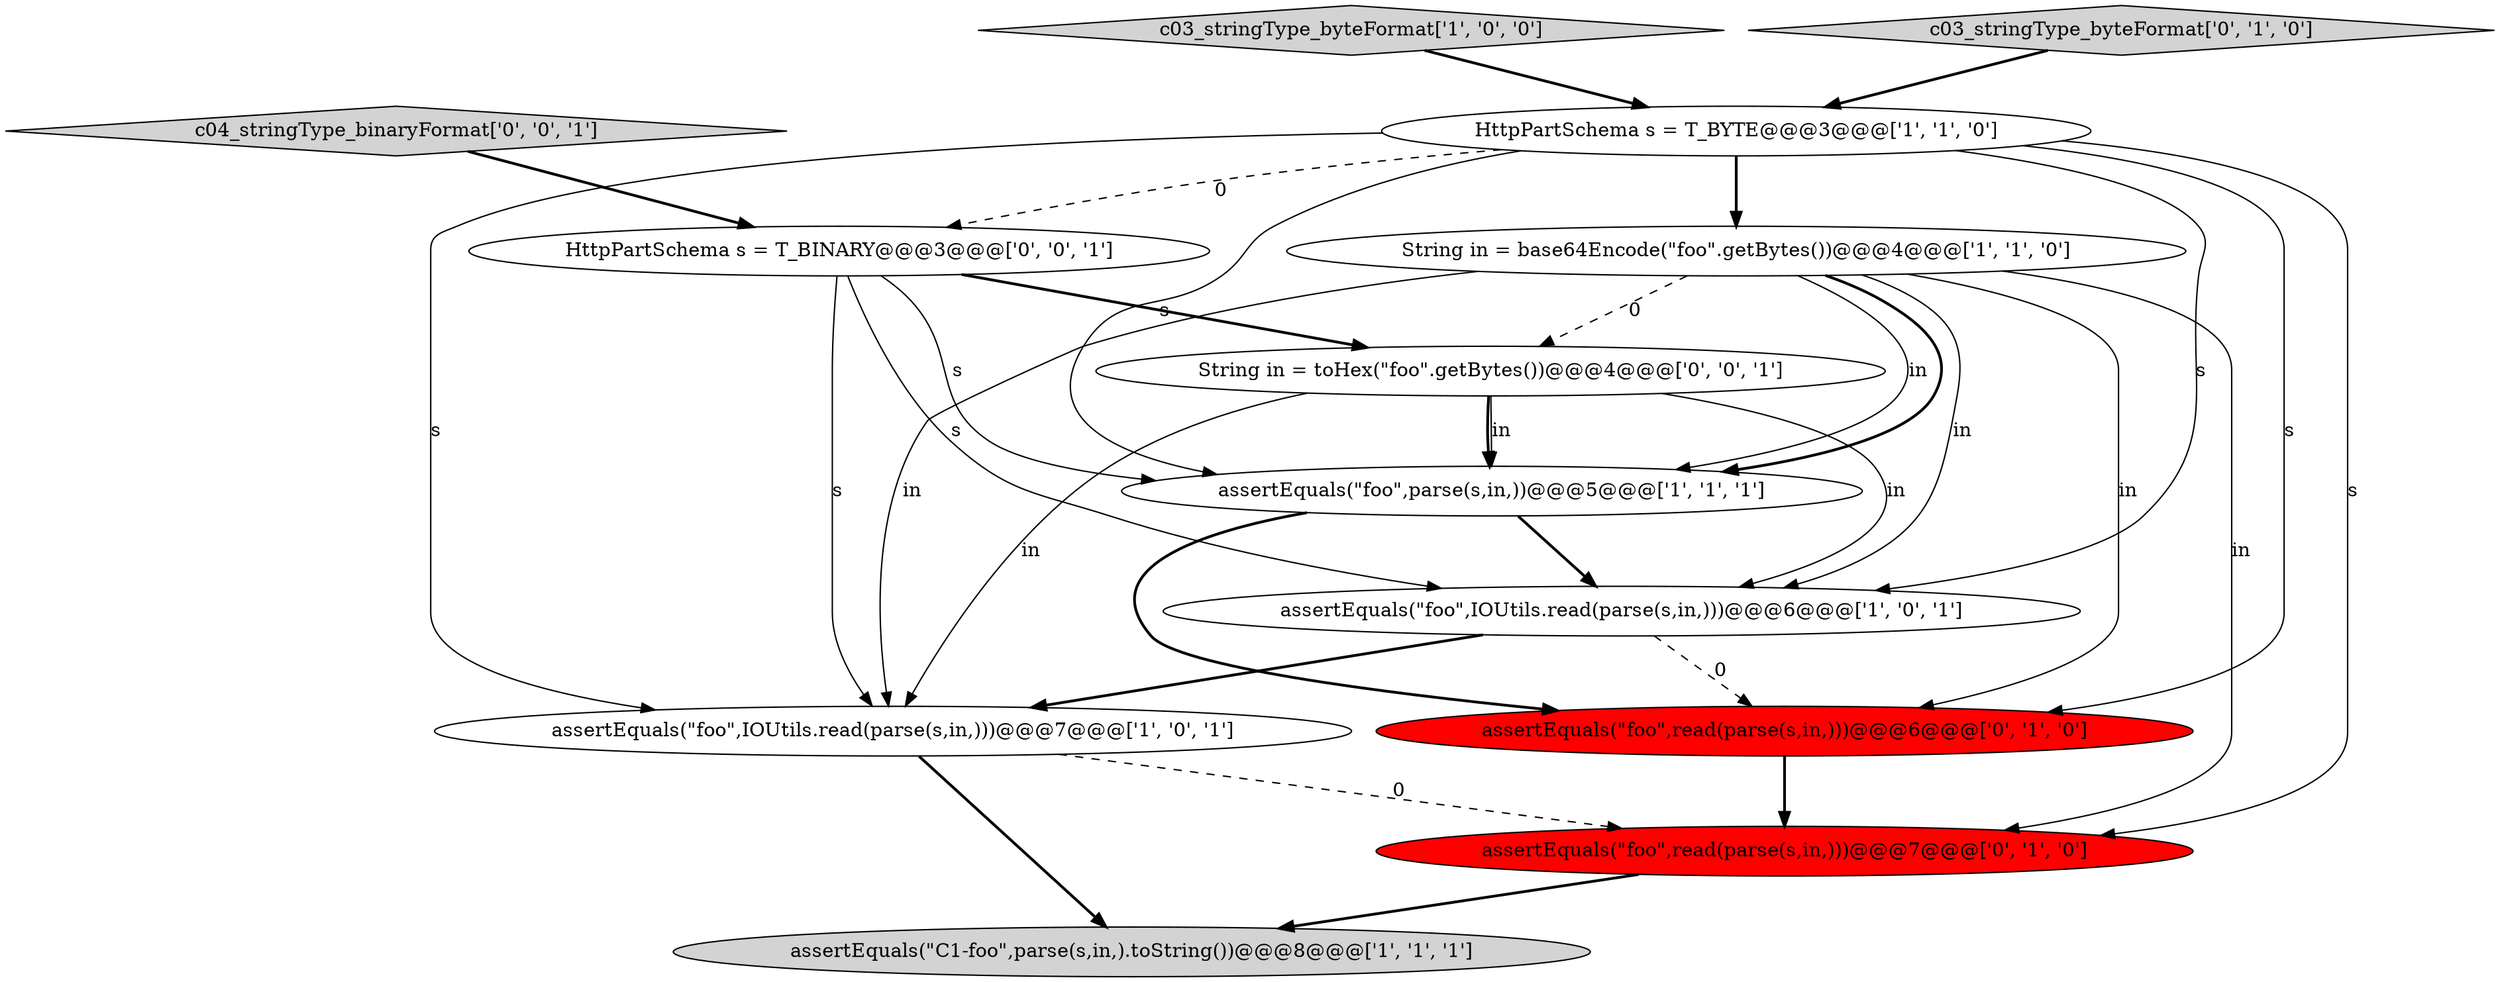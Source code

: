 digraph {
1 [style = filled, label = "assertEquals(\"foo\",IOUtils.read(parse(s,in,)))@@@7@@@['1', '0', '1']", fillcolor = white, shape = ellipse image = "AAA0AAABBB1BBB"];
10 [style = filled, label = "c04_stringType_binaryFormat['0', '0', '1']", fillcolor = lightgray, shape = diamond image = "AAA0AAABBB3BBB"];
6 [style = filled, label = "assertEquals(\"foo\",IOUtils.read(parse(s,in,)))@@@6@@@['1', '0', '1']", fillcolor = white, shape = ellipse image = "AAA0AAABBB1BBB"];
7 [style = filled, label = "assertEquals(\"foo\",read(parse(s,in,)))@@@7@@@['0', '1', '0']", fillcolor = red, shape = ellipse image = "AAA1AAABBB2BBB"];
2 [style = filled, label = "c03_stringType_byteFormat['1', '0', '0']", fillcolor = lightgray, shape = diamond image = "AAA0AAABBB1BBB"];
5 [style = filled, label = "HttpPartSchema s = T_BYTE@@@3@@@['1', '1', '0']", fillcolor = white, shape = ellipse image = "AAA0AAABBB1BBB"];
11 [style = filled, label = "String in = toHex(\"foo\".getBytes())@@@4@@@['0', '0', '1']", fillcolor = white, shape = ellipse image = "AAA0AAABBB3BBB"];
9 [style = filled, label = "assertEquals(\"foo\",read(parse(s,in,)))@@@6@@@['0', '1', '0']", fillcolor = red, shape = ellipse image = "AAA1AAABBB2BBB"];
12 [style = filled, label = "HttpPartSchema s = T_BINARY@@@3@@@['0', '0', '1']", fillcolor = white, shape = ellipse image = "AAA0AAABBB3BBB"];
8 [style = filled, label = "c03_stringType_byteFormat['0', '1', '0']", fillcolor = lightgray, shape = diamond image = "AAA0AAABBB2BBB"];
3 [style = filled, label = "assertEquals(\"C1-foo\",parse(s,in,).toString())@@@8@@@['1', '1', '1']", fillcolor = lightgray, shape = ellipse image = "AAA0AAABBB1BBB"];
4 [style = filled, label = "assertEquals(\"foo\",parse(s,in,))@@@5@@@['1', '1', '1']", fillcolor = white, shape = ellipse image = "AAA0AAABBB1BBB"];
0 [style = filled, label = "String in = base64Encode(\"foo\".getBytes())@@@4@@@['1', '1', '0']", fillcolor = white, shape = ellipse image = "AAA0AAABBB1BBB"];
12->1 [style = solid, label="s"];
4->9 [style = bold, label=""];
5->7 [style = solid, label="s"];
11->4 [style = solid, label="in"];
5->12 [style = dashed, label="0"];
4->6 [style = bold, label=""];
5->6 [style = solid, label="s"];
11->1 [style = solid, label="in"];
0->6 [style = solid, label="in"];
11->4 [style = bold, label=""];
0->4 [style = solid, label="in"];
12->11 [style = bold, label=""];
6->9 [style = dashed, label="0"];
1->3 [style = bold, label=""];
0->11 [style = dashed, label="0"];
9->7 [style = bold, label=""];
5->9 [style = solid, label="s"];
7->3 [style = bold, label=""];
6->1 [style = bold, label=""];
8->5 [style = bold, label=""];
5->0 [style = bold, label=""];
5->1 [style = solid, label="s"];
0->4 [style = bold, label=""];
10->12 [style = bold, label=""];
0->1 [style = solid, label="in"];
0->9 [style = solid, label="in"];
12->4 [style = solid, label="s"];
11->6 [style = solid, label="in"];
0->7 [style = solid, label="in"];
12->6 [style = solid, label="s"];
5->4 [style = solid, label="s"];
1->7 [style = dashed, label="0"];
2->5 [style = bold, label=""];
}
